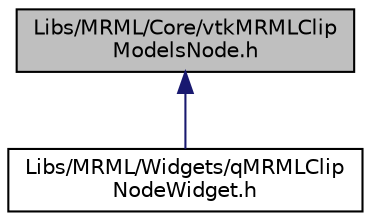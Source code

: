 digraph "Libs/MRML/Core/vtkMRMLClipModelsNode.h"
{
  bgcolor="transparent";
  edge [fontname="Helvetica",fontsize="10",labelfontname="Helvetica",labelfontsize="10"];
  node [fontname="Helvetica",fontsize="10",shape=record];
  Node19 [label="Libs/MRML/Core/vtkMRMLClip\lModelsNode.h",height=0.2,width=0.4,color="black", fillcolor="grey75", style="filled", fontcolor="black"];
  Node19 -> Node20 [dir="back",color="midnightblue",fontsize="10",style="solid",fontname="Helvetica"];
  Node20 [label="Libs/MRML/Widgets/qMRMLClip\lNodeWidget.h",height=0.2,width=0.4,color="black",URL="$qMRMLClipNodeWidget_8h.html"];
}
